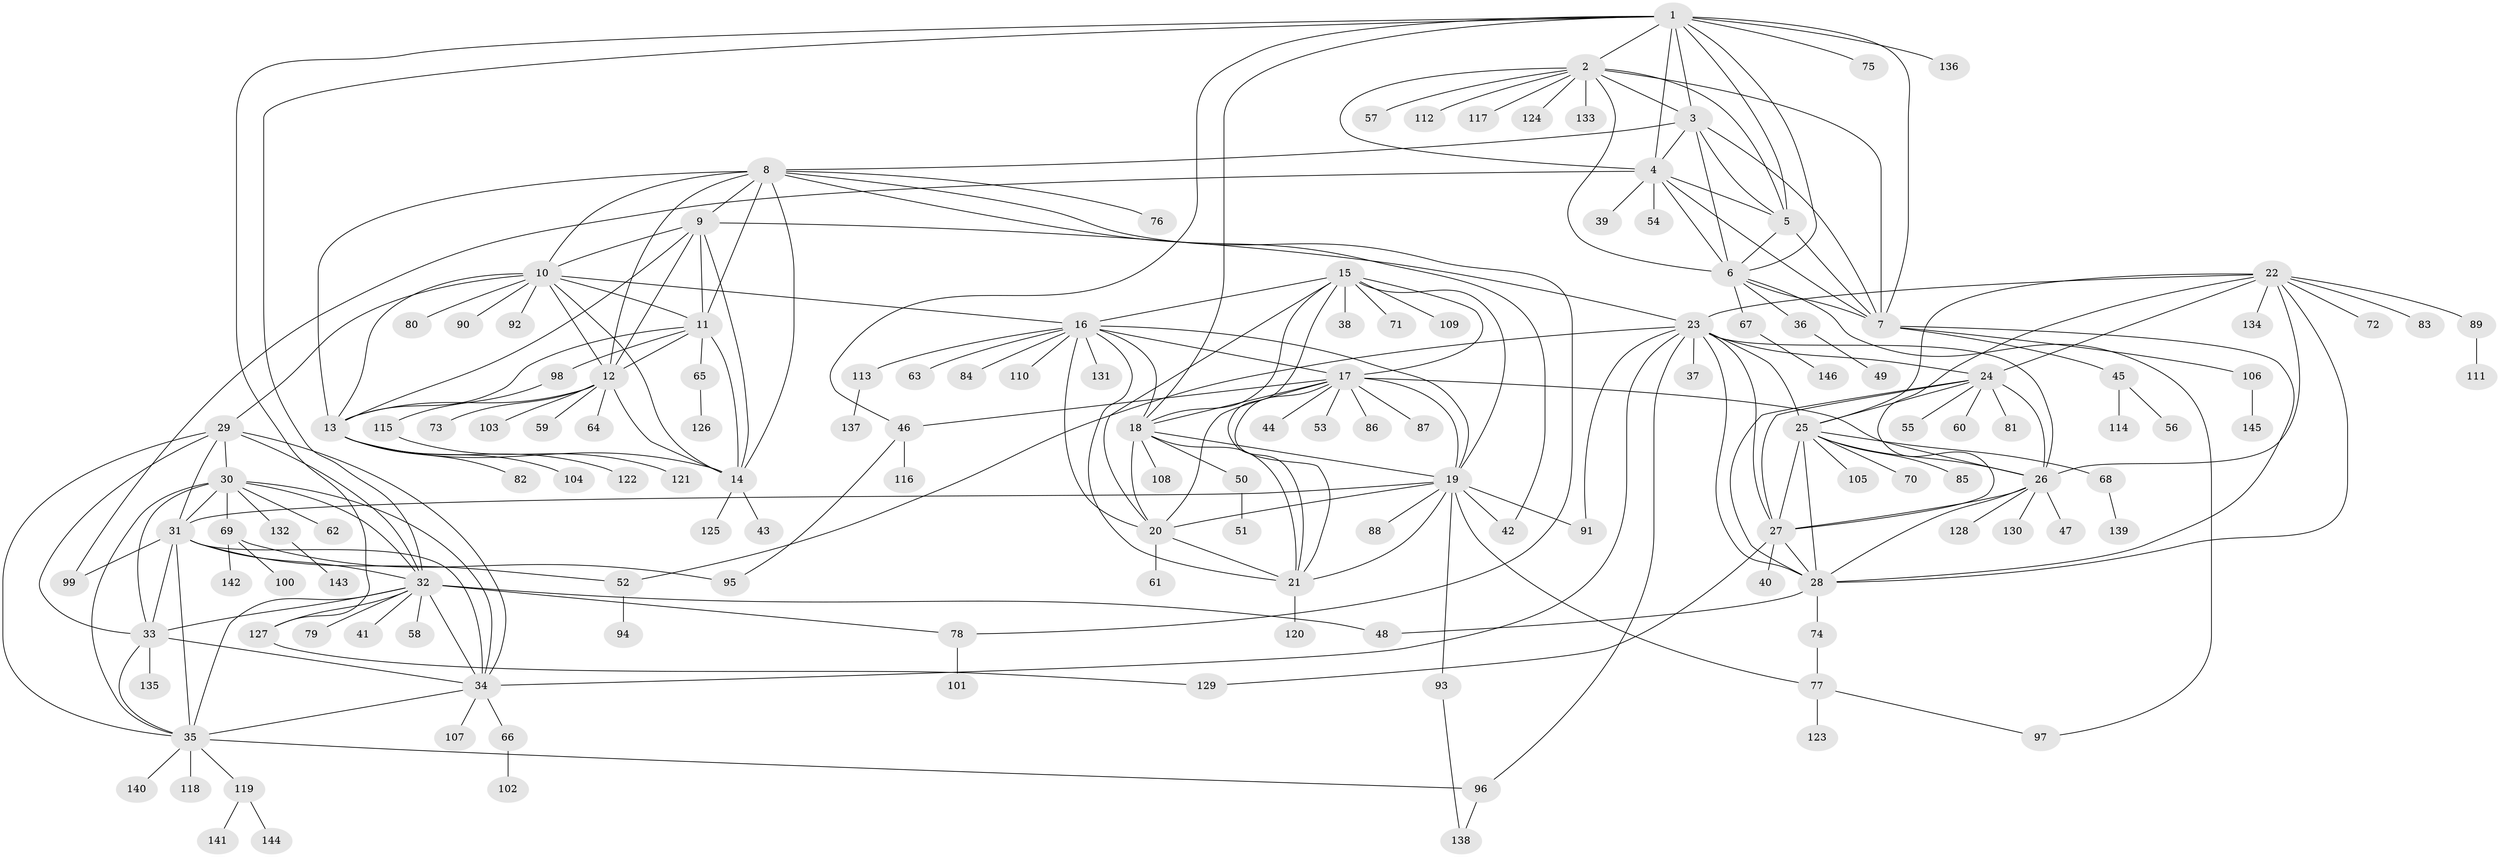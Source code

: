 // Generated by graph-tools (version 1.1) at 2025/50/03/09/25 03:50:29]
// undirected, 146 vertices, 240 edges
graph export_dot {
graph [start="1"]
  node [color=gray90,style=filled];
  1;
  2;
  3;
  4;
  5;
  6;
  7;
  8;
  9;
  10;
  11;
  12;
  13;
  14;
  15;
  16;
  17;
  18;
  19;
  20;
  21;
  22;
  23;
  24;
  25;
  26;
  27;
  28;
  29;
  30;
  31;
  32;
  33;
  34;
  35;
  36;
  37;
  38;
  39;
  40;
  41;
  42;
  43;
  44;
  45;
  46;
  47;
  48;
  49;
  50;
  51;
  52;
  53;
  54;
  55;
  56;
  57;
  58;
  59;
  60;
  61;
  62;
  63;
  64;
  65;
  66;
  67;
  68;
  69;
  70;
  71;
  72;
  73;
  74;
  75;
  76;
  77;
  78;
  79;
  80;
  81;
  82;
  83;
  84;
  85;
  86;
  87;
  88;
  89;
  90;
  91;
  92;
  93;
  94;
  95;
  96;
  97;
  98;
  99;
  100;
  101;
  102;
  103;
  104;
  105;
  106;
  107;
  108;
  109;
  110;
  111;
  112;
  113;
  114;
  115;
  116;
  117;
  118;
  119;
  120;
  121;
  122;
  123;
  124;
  125;
  126;
  127;
  128;
  129;
  130;
  131;
  132;
  133;
  134;
  135;
  136;
  137;
  138;
  139;
  140;
  141;
  142;
  143;
  144;
  145;
  146;
  1 -- 2;
  1 -- 3;
  1 -- 4;
  1 -- 5;
  1 -- 6;
  1 -- 7;
  1 -- 18;
  1 -- 32;
  1 -- 46;
  1 -- 75;
  1 -- 127;
  1 -- 136;
  2 -- 3;
  2 -- 4;
  2 -- 5;
  2 -- 6;
  2 -- 7;
  2 -- 57;
  2 -- 112;
  2 -- 117;
  2 -- 124;
  2 -- 133;
  3 -- 4;
  3 -- 5;
  3 -- 6;
  3 -- 7;
  3 -- 8;
  4 -- 5;
  4 -- 6;
  4 -- 7;
  4 -- 39;
  4 -- 54;
  4 -- 99;
  5 -- 6;
  5 -- 7;
  6 -- 7;
  6 -- 36;
  6 -- 67;
  6 -- 97;
  7 -- 28;
  7 -- 45;
  7 -- 106;
  8 -- 9;
  8 -- 10;
  8 -- 11;
  8 -- 12;
  8 -- 13;
  8 -- 14;
  8 -- 42;
  8 -- 76;
  8 -- 78;
  9 -- 10;
  9 -- 11;
  9 -- 12;
  9 -- 13;
  9 -- 14;
  9 -- 23;
  10 -- 11;
  10 -- 12;
  10 -- 13;
  10 -- 14;
  10 -- 16;
  10 -- 29;
  10 -- 80;
  10 -- 90;
  10 -- 92;
  11 -- 12;
  11 -- 13;
  11 -- 14;
  11 -- 65;
  11 -- 98;
  12 -- 13;
  12 -- 14;
  12 -- 59;
  12 -- 64;
  12 -- 73;
  12 -- 103;
  13 -- 14;
  13 -- 82;
  13 -- 104;
  13 -- 122;
  14 -- 43;
  14 -- 125;
  15 -- 16;
  15 -- 17;
  15 -- 18;
  15 -- 19;
  15 -- 20;
  15 -- 21;
  15 -- 38;
  15 -- 71;
  15 -- 109;
  16 -- 17;
  16 -- 18;
  16 -- 19;
  16 -- 20;
  16 -- 21;
  16 -- 63;
  16 -- 84;
  16 -- 110;
  16 -- 113;
  16 -- 131;
  17 -- 18;
  17 -- 19;
  17 -- 20;
  17 -- 21;
  17 -- 26;
  17 -- 44;
  17 -- 46;
  17 -- 53;
  17 -- 86;
  17 -- 87;
  18 -- 19;
  18 -- 20;
  18 -- 21;
  18 -- 50;
  18 -- 108;
  19 -- 20;
  19 -- 21;
  19 -- 31;
  19 -- 42;
  19 -- 77;
  19 -- 88;
  19 -- 91;
  19 -- 93;
  20 -- 21;
  20 -- 61;
  21 -- 120;
  22 -- 23;
  22 -- 24;
  22 -- 25;
  22 -- 26;
  22 -- 27;
  22 -- 28;
  22 -- 72;
  22 -- 83;
  22 -- 89;
  22 -- 134;
  23 -- 24;
  23 -- 25;
  23 -- 26;
  23 -- 27;
  23 -- 28;
  23 -- 34;
  23 -- 37;
  23 -- 52;
  23 -- 91;
  23 -- 96;
  24 -- 25;
  24 -- 26;
  24 -- 27;
  24 -- 28;
  24 -- 55;
  24 -- 60;
  24 -- 81;
  25 -- 26;
  25 -- 27;
  25 -- 28;
  25 -- 68;
  25 -- 70;
  25 -- 85;
  25 -- 105;
  26 -- 27;
  26 -- 28;
  26 -- 47;
  26 -- 128;
  26 -- 130;
  27 -- 28;
  27 -- 40;
  27 -- 129;
  28 -- 48;
  28 -- 74;
  29 -- 30;
  29 -- 31;
  29 -- 32;
  29 -- 33;
  29 -- 34;
  29 -- 35;
  30 -- 31;
  30 -- 32;
  30 -- 33;
  30 -- 34;
  30 -- 35;
  30 -- 62;
  30 -- 69;
  30 -- 132;
  31 -- 32;
  31 -- 33;
  31 -- 34;
  31 -- 35;
  31 -- 52;
  31 -- 99;
  32 -- 33;
  32 -- 34;
  32 -- 35;
  32 -- 41;
  32 -- 48;
  32 -- 58;
  32 -- 78;
  32 -- 79;
  32 -- 127;
  33 -- 34;
  33 -- 35;
  33 -- 135;
  34 -- 35;
  34 -- 66;
  34 -- 107;
  35 -- 96;
  35 -- 118;
  35 -- 119;
  35 -- 140;
  36 -- 49;
  45 -- 56;
  45 -- 114;
  46 -- 95;
  46 -- 116;
  50 -- 51;
  52 -- 94;
  65 -- 126;
  66 -- 102;
  67 -- 146;
  68 -- 139;
  69 -- 95;
  69 -- 100;
  69 -- 142;
  74 -- 77;
  77 -- 97;
  77 -- 123;
  78 -- 101;
  89 -- 111;
  93 -- 138;
  96 -- 138;
  98 -- 115;
  106 -- 145;
  113 -- 137;
  115 -- 121;
  119 -- 141;
  119 -- 144;
  127 -- 129;
  132 -- 143;
}
